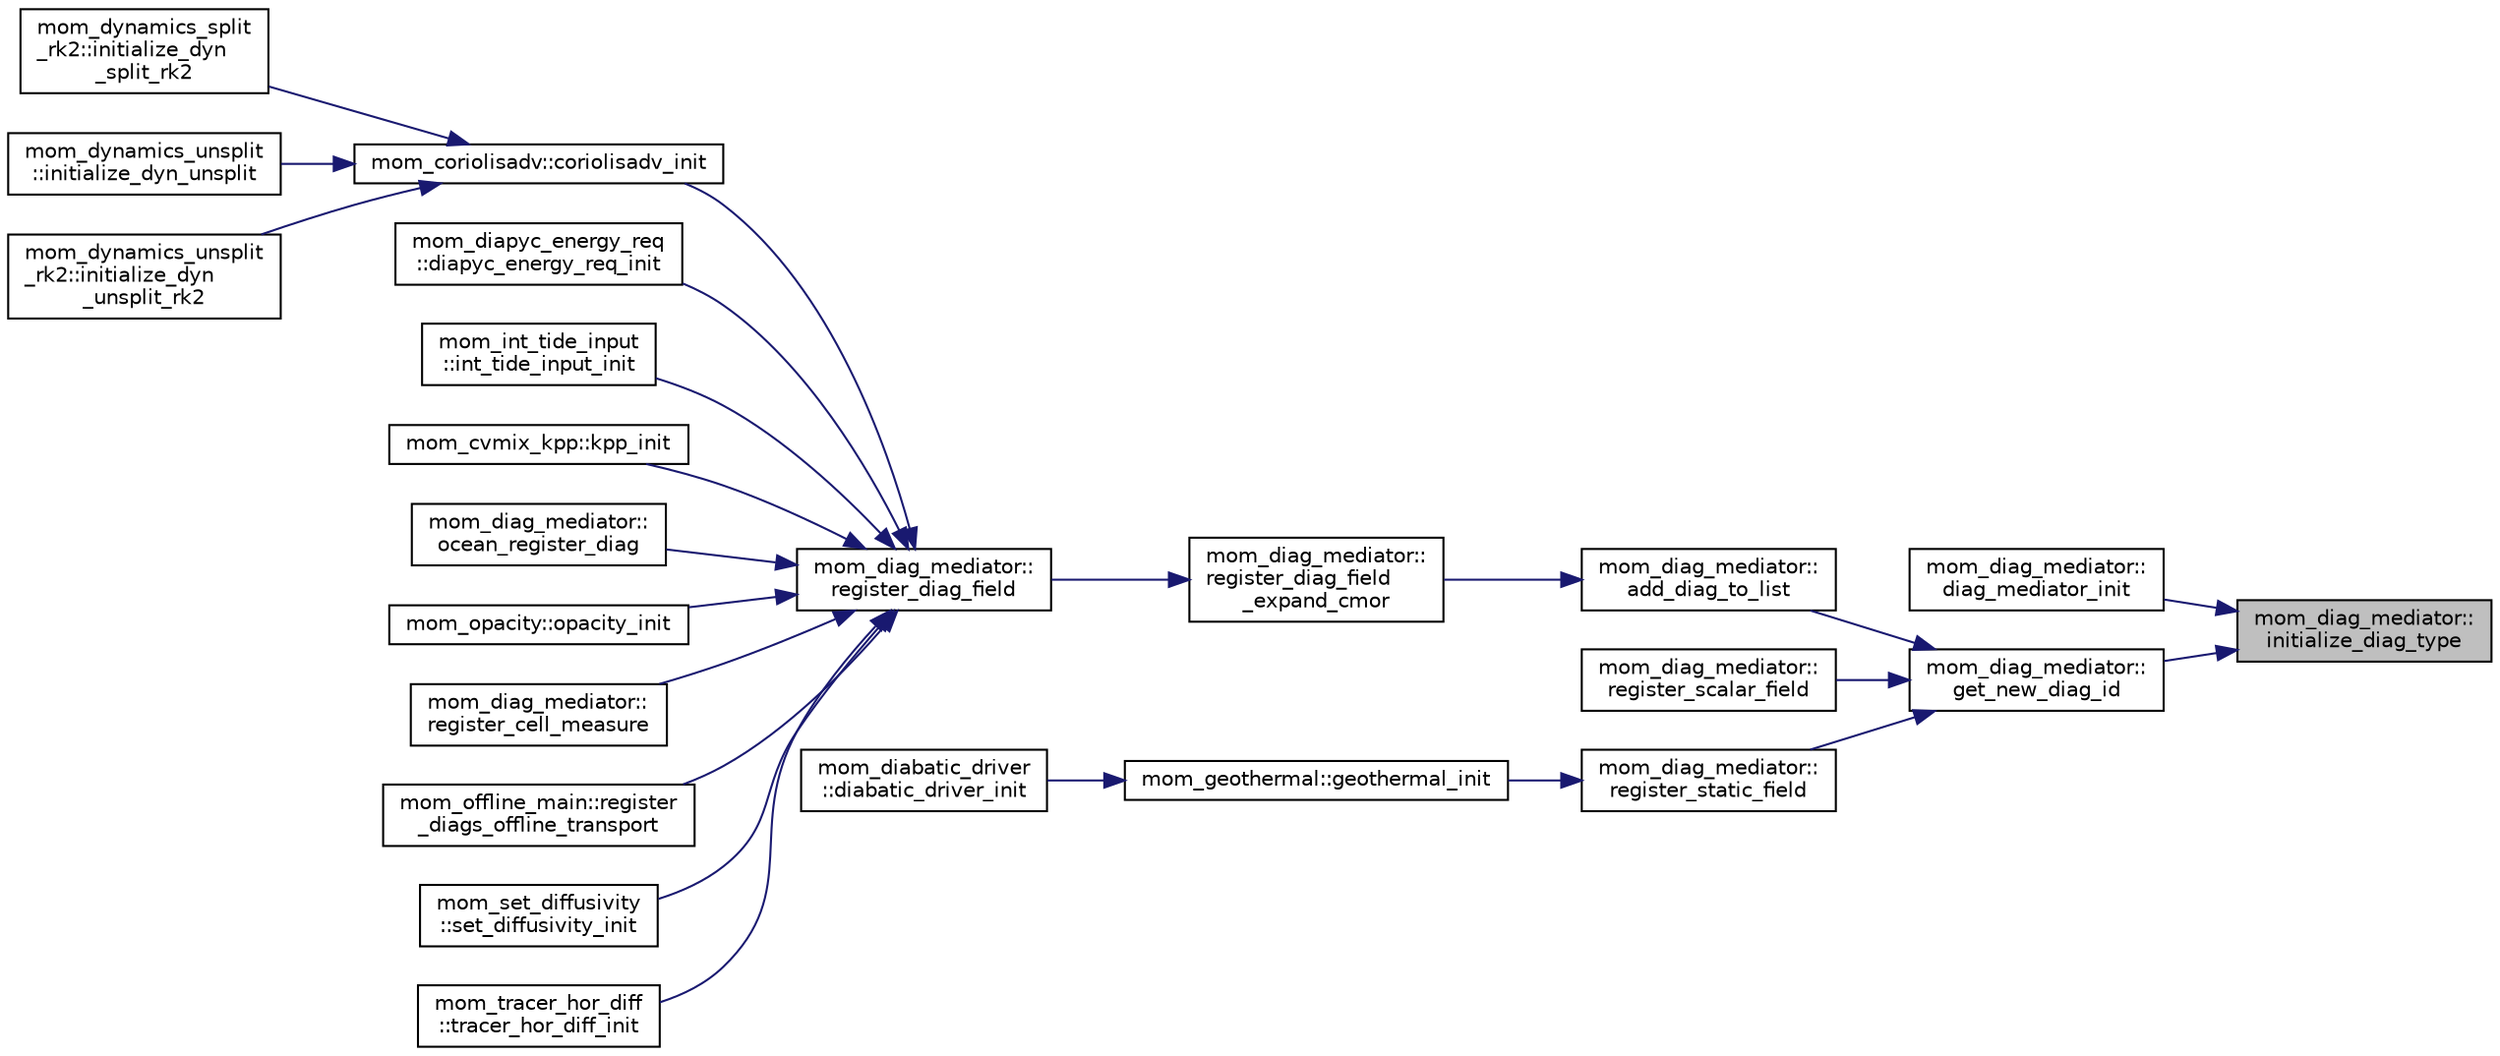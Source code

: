 digraph "mom_diag_mediator::initialize_diag_type"
{
 // INTERACTIVE_SVG=YES
 // LATEX_PDF_SIZE
  edge [fontname="Helvetica",fontsize="10",labelfontname="Helvetica",labelfontsize="10"];
  node [fontname="Helvetica",fontsize="10",shape=record];
  rankdir="RL";
  Node1 [label="mom_diag_mediator::\linitialize_diag_type",height=0.2,width=0.4,color="black", fillcolor="grey75", style="filled", fontcolor="black",tooltip="Initializes a diag_type (used after allocating new memory)"];
  Node1 -> Node2 [dir="back",color="midnightblue",fontsize="10",style="solid",fontname="Helvetica"];
  Node2 [label="mom_diag_mediator::\ldiag_mediator_init",height=0.2,width=0.4,color="black", fillcolor="white", style="filled",URL="$namespacemom__diag__mediator.html#a3c99ff49de6d5e43f0d1bba79290eb71",tooltip="diag_mediator_init initializes the MOM diag_mediator and opens the available diagnostics file,..."];
  Node1 -> Node3 [dir="back",color="midnightblue",fontsize="10",style="solid",fontname="Helvetica"];
  Node3 [label="mom_diag_mediator::\lget_new_diag_id",height=0.2,width=0.4,color="black", fillcolor="white", style="filled",URL="$namespacemom__diag__mediator.html#a3f7442639213320f7429e2288a79fda2",tooltip="Returns a new diagnostic id, it may be necessary to expand the diagnostics array."];
  Node3 -> Node4 [dir="back",color="midnightblue",fontsize="10",style="solid",fontname="Helvetica"];
  Node4 [label="mom_diag_mediator::\ladd_diag_to_list",height=0.2,width=0.4,color="black", fillcolor="white", style="filled",URL="$namespacemom__diag__mediator.html#a8415b33a337b1fbc7535688eca85ab37",tooltip="Create a diagnostic type and attached to list."];
  Node4 -> Node5 [dir="back",color="midnightblue",fontsize="10",style="solid",fontname="Helvetica"];
  Node5 [label="mom_diag_mediator::\lregister_diag_field\l_expand_cmor",height=0.2,width=0.4,color="black", fillcolor="white", style="filled",URL="$namespacemom__diag__mediator.html#ae50b35cba800ac5fd8975929fd2b9f4a",tooltip="Returns True if either the native or CMOr version of the diagnostic were registered...."];
  Node5 -> Node6 [dir="back",color="midnightblue",fontsize="10",style="solid",fontname="Helvetica"];
  Node6 [label="mom_diag_mediator::\lregister_diag_field",height=0.2,width=0.4,color="black", fillcolor="white", style="filled",URL="$namespacemom__diag__mediator.html#ada491446bf7216fe101e6b0f6ed551e1",tooltip="Returns the \"diag_mediator\" handle for a group (native, CMOR, z-coord, ...) of diagnostics derived fr..."];
  Node6 -> Node7 [dir="back",color="midnightblue",fontsize="10",style="solid",fontname="Helvetica"];
  Node7 [label="mom_coriolisadv::coriolisadv_init",height=0.2,width=0.4,color="black", fillcolor="white", style="filled",URL="$namespacemom__coriolisadv.html#ae021ac8de3b3510ca4552314ec9e1a9a",tooltip="Initializes the control structure for coriolisadv_cs."];
  Node7 -> Node8 [dir="back",color="midnightblue",fontsize="10",style="solid",fontname="Helvetica"];
  Node8 [label="mom_dynamics_split\l_rk2::initialize_dyn\l_split_rk2",height=0.2,width=0.4,color="black", fillcolor="white", style="filled",URL="$namespacemom__dynamics__split__rk2.html#aa9a0a027754d3ca2d49f3993bc64b1b7",tooltip="This subroutine initializes all of the variables that are used by this dynamic core,..."];
  Node7 -> Node9 [dir="back",color="midnightblue",fontsize="10",style="solid",fontname="Helvetica"];
  Node9 [label="mom_dynamics_unsplit\l::initialize_dyn_unsplit",height=0.2,width=0.4,color="black", fillcolor="white", style="filled",URL="$namespacemom__dynamics__unsplit.html#a60f13a45463d31749046a7908a5a589e",tooltip="Initialize parameters and allocate memory associated with the unsplit dynamics module."];
  Node7 -> Node10 [dir="back",color="midnightblue",fontsize="10",style="solid",fontname="Helvetica"];
  Node10 [label="mom_dynamics_unsplit\l_rk2::initialize_dyn\l_unsplit_rk2",height=0.2,width=0.4,color="black", fillcolor="white", style="filled",URL="$namespacemom__dynamics__unsplit__rk2.html#a1e1bea48a35b64c87b5b9d0965378592",tooltip="Initialize parameters and allocate memory associated with the unsplit RK2 dynamics module."];
  Node6 -> Node11 [dir="back",color="midnightblue",fontsize="10",style="solid",fontname="Helvetica"];
  Node11 [label="mom_diapyc_energy_req\l::diapyc_energy_req_init",height=0.2,width=0.4,color="black", fillcolor="white", style="filled",URL="$namespacemom__diapyc__energy__req.html#a63b127bfd78461d8df3449591792b224",tooltip="Initialize parameters and allocate memory associated with the diapycnal energy requirement module."];
  Node6 -> Node12 [dir="back",color="midnightblue",fontsize="10",style="solid",fontname="Helvetica"];
  Node12 [label="mom_int_tide_input\l::int_tide_input_init",height=0.2,width=0.4,color="black", fillcolor="white", style="filled",URL="$namespacemom__int__tide__input.html#a134b589adde1907265c096afdb9a23b8",tooltip="Initializes the data related to the internal tide input module."];
  Node6 -> Node13 [dir="back",color="midnightblue",fontsize="10",style="solid",fontname="Helvetica"];
  Node13 [label="mom_cvmix_kpp::kpp_init",height=0.2,width=0.4,color="black", fillcolor="white", style="filled",URL="$namespacemom__cvmix__kpp.html#ada767f6da63b74348a7461eb1d12c5d6",tooltip="Initialize the CVMix KPP module and set up diagnostics Returns True if KPP is to be used,..."];
  Node6 -> Node14 [dir="back",color="midnightblue",fontsize="10",style="solid",fontname="Helvetica"];
  Node14 [label="mom_diag_mediator::\locean_register_diag",height=0.2,width=0.4,color="black", fillcolor="white", style="filled",URL="$namespacemom__diag__mediator.html#a21267e25d12fa3e5d2540d2a299d2d2c",tooltip="Registers a diagnostic using the information encapsulated in the vardesc type argument and returns an..."];
  Node6 -> Node15 [dir="back",color="midnightblue",fontsize="10",style="solid",fontname="Helvetica"];
  Node15 [label="mom_opacity::opacity_init",height=0.2,width=0.4,color="black", fillcolor="white", style="filled",URL="$namespacemom__opacity.html#a39fce7bd33a469e3e9fe7cfeb51825b5",tooltip="This routine initalizes the opacity module, including an optics_type."];
  Node6 -> Node16 [dir="back",color="midnightblue",fontsize="10",style="solid",fontname="Helvetica"];
  Node16 [label="mom_diag_mediator::\lregister_cell_measure",height=0.2,width=0.4,color="black", fillcolor="white", style="filled",URL="$namespacemom__diag__mediator.html#a820eb49d3acf041c630ce1373bef799e",tooltip="Sets a handle inside diagnostics mediator to associate 3d cell measures."];
  Node6 -> Node17 [dir="back",color="midnightblue",fontsize="10",style="solid",fontname="Helvetica"];
  Node17 [label="mom_offline_main::register\l_diags_offline_transport",height=0.2,width=0.4,color="black", fillcolor="white", style="filled",URL="$namespacemom__offline__main.html#a0adf88ec8f84684573c1bafd91b22cf6",tooltip="Initialize additional diagnostics required for offline tracer transport."];
  Node6 -> Node18 [dir="back",color="midnightblue",fontsize="10",style="solid",fontname="Helvetica"];
  Node18 [label="mom_set_diffusivity\l::set_diffusivity_init",height=0.2,width=0.4,color="black", fillcolor="white", style="filled",URL="$namespacemom__set__diffusivity.html#a99cccff4bd9b753e86e50f1a188c3283",tooltip=" "];
  Node6 -> Node19 [dir="back",color="midnightblue",fontsize="10",style="solid",fontname="Helvetica"];
  Node19 [label="mom_tracer_hor_diff\l::tracer_hor_diff_init",height=0.2,width=0.4,color="black", fillcolor="white", style="filled",URL="$namespacemom__tracer__hor__diff.html#a9e3ff6d371746132cea51d96a7f02e7f",tooltip="Initialize lateral tracer diffusion module."];
  Node3 -> Node20 [dir="back",color="midnightblue",fontsize="10",style="solid",fontname="Helvetica"];
  Node20 [label="mom_diag_mediator::\lregister_scalar_field",height=0.2,width=0.4,color="black", fillcolor="white", style="filled",URL="$namespacemom__diag__mediator.html#afb4254e1cfbbcfc43028f14915173f80",tooltip=" "];
  Node3 -> Node21 [dir="back",color="midnightblue",fontsize="10",style="solid",fontname="Helvetica"];
  Node21 [label="mom_diag_mediator::\lregister_static_field",height=0.2,width=0.4,color="black", fillcolor="white", style="filled",URL="$namespacemom__diag__mediator.html#a87fa69b9e2ba3205756d93e1e13e1dc7",tooltip="Registers a static diagnostic, returning an integer handle."];
  Node21 -> Node22 [dir="back",color="midnightblue",fontsize="10",style="solid",fontname="Helvetica"];
  Node22 [label="mom_geothermal::geothermal_init",height=0.2,width=0.4,color="black", fillcolor="white", style="filled",URL="$namespacemom__geothermal.html#a0abbb7953860e3357bbd3d35f46fd851",tooltip="Initialize parameters and allocate memory associated with the geothermal heating module."];
  Node22 -> Node23 [dir="back",color="midnightblue",fontsize="10",style="solid",fontname="Helvetica"];
  Node23 [label="mom_diabatic_driver\l::diabatic_driver_init",height=0.2,width=0.4,color="black", fillcolor="white", style="filled",URL="$namespacemom__diabatic__driver.html#a51d273bae7e5d2217fa5498620532888",tooltip="This routine initializes the diabatic driver module."];
}

